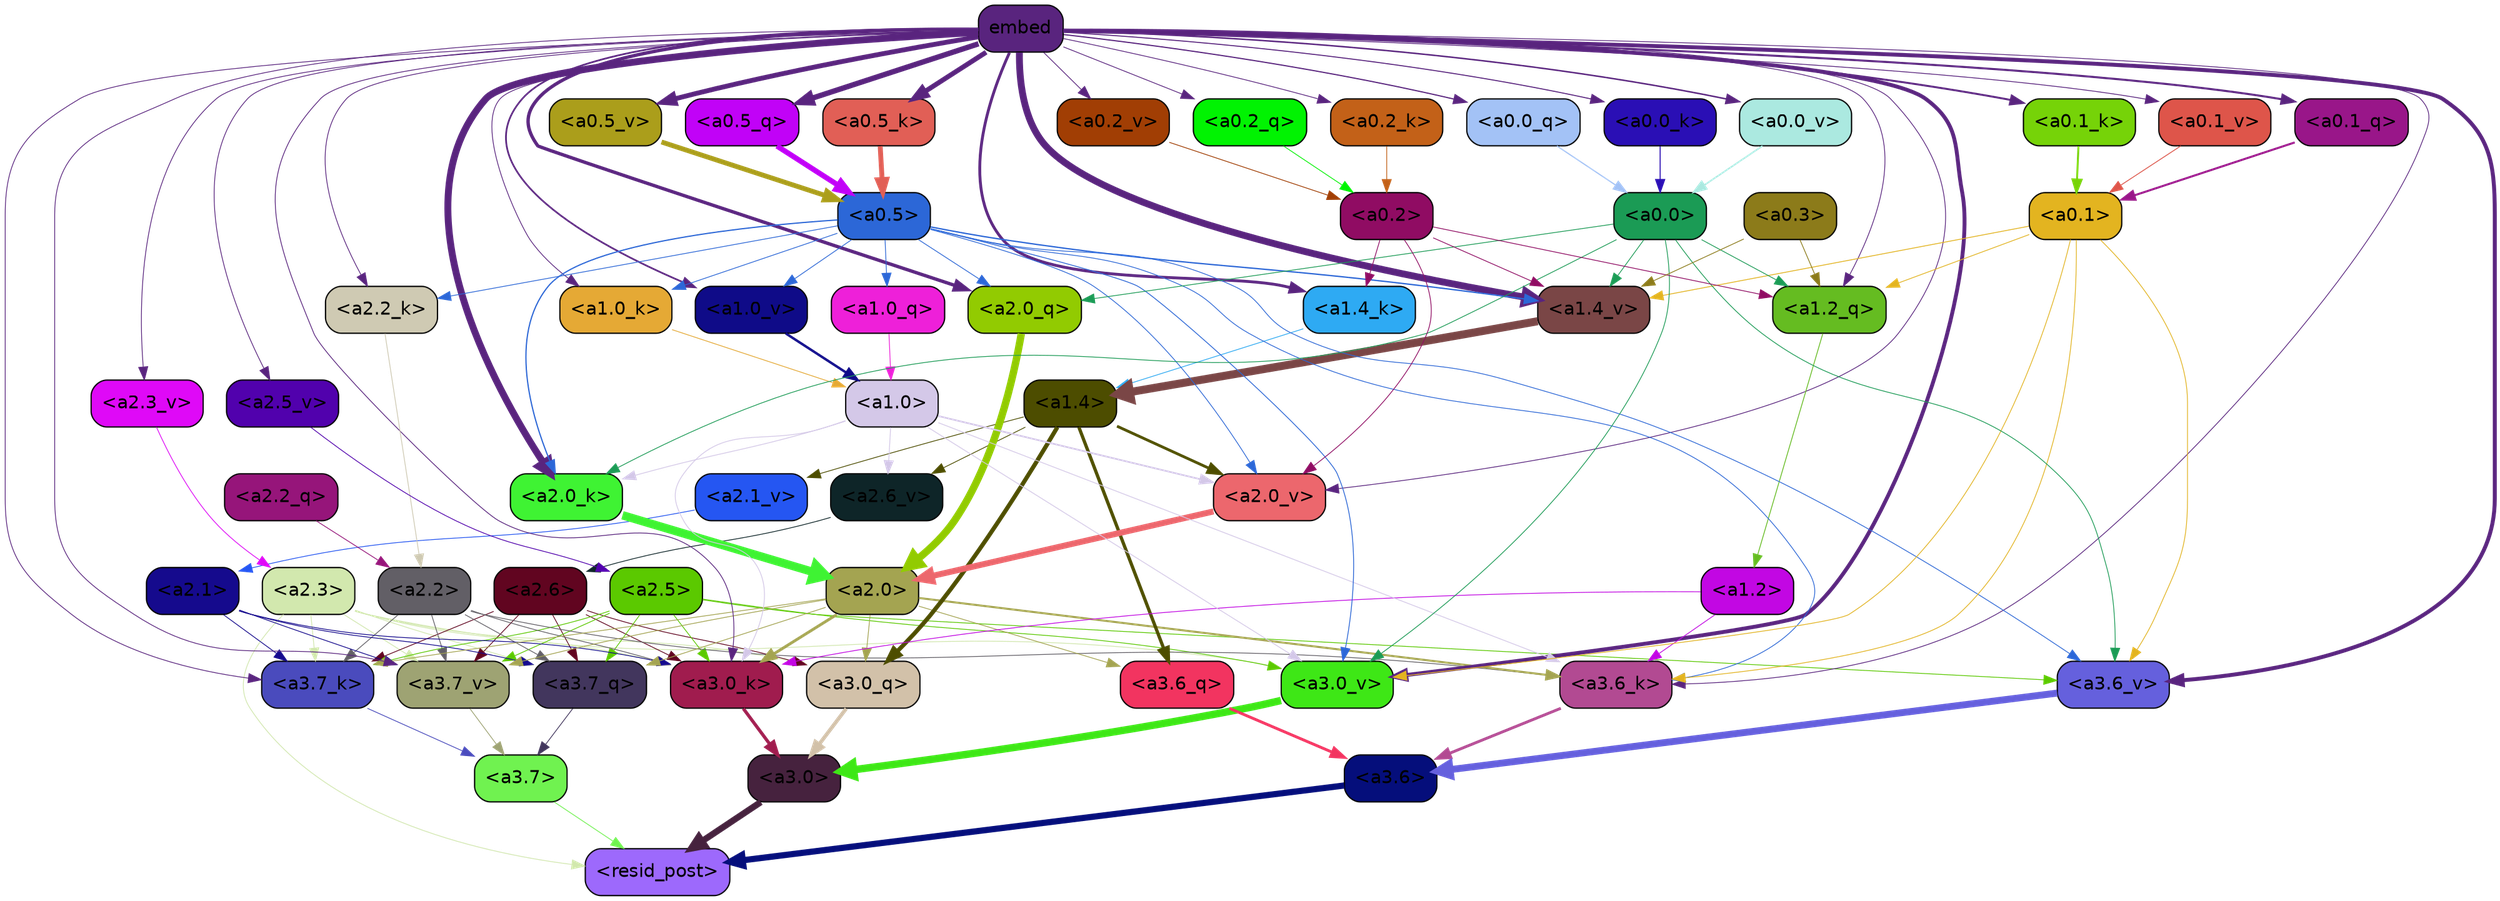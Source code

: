 strict digraph "" {
	graph [bgcolor=transparent,
		layout=dot,
		overlap=false,
		splines=true
	];
	"<a3.7>"	[color=black,
		fillcolor="#70f250",
		fontname=Helvetica,
		shape=box,
		style="filled, rounded"];
	"<resid_post>"	[color=black,
		fillcolor="#9d69fc",
		fontname=Helvetica,
		shape=box,
		style="filled, rounded"];
	"<a3.7>" -> "<resid_post>"	[color="#70f250",
		penwidth=0.6];
	"<a3.6>"	[color=black,
		fillcolor="#050e7b",
		fontname=Helvetica,
		shape=box,
		style="filled, rounded"];
	"<a3.6>" -> "<resid_post>"	[color="#050e7b",
		penwidth=4.753257989883423];
	"<a3.0>"	[color=black,
		fillcolor="#46223e",
		fontname=Helvetica,
		shape=box,
		style="filled, rounded"];
	"<a3.0>" -> "<resid_post>"	[color="#46223e",
		penwidth=4.90053927898407];
	"<a2.3>"	[color=black,
		fillcolor="#d2e8ae",
		fontname=Helvetica,
		shape=box,
		style="filled, rounded"];
	"<a2.3>" -> "<resid_post>"	[color="#d2e8ae",
		penwidth=0.6];
	"<a3.7_q>"	[color=black,
		fillcolor="#42365d",
		fontname=Helvetica,
		shape=box,
		style="filled, rounded"];
	"<a2.3>" -> "<a3.7_q>"	[color="#d2e8ae",
		penwidth=0.6];
	"<a3.0_q>"	[color=black,
		fillcolor="#d2c1a9",
		fontname=Helvetica,
		shape=box,
		style="filled, rounded"];
	"<a2.3>" -> "<a3.0_q>"	[color="#d2e8ae",
		penwidth=0.6];
	"<a3.7_k>"	[color=black,
		fillcolor="#4a4bbd",
		fontname=Helvetica,
		shape=box,
		style="filled, rounded"];
	"<a2.3>" -> "<a3.7_k>"	[color="#d2e8ae",
		penwidth=0.6];
	"<a3.0_k>"	[color=black,
		fillcolor="#a01c4e",
		fontname=Helvetica,
		shape=box,
		style="filled, rounded"];
	"<a2.3>" -> "<a3.0_k>"	[color="#d2e8ae",
		penwidth=0.6];
	"<a3.7_v>"	[color=black,
		fillcolor="#9ea373",
		fontname=Helvetica,
		shape=box,
		style="filled, rounded"];
	"<a2.3>" -> "<a3.7_v>"	[color="#d2e8ae",
		penwidth=0.6];
	"<a3.0_v>"	[color=black,
		fillcolor="#3ee716",
		fontname=Helvetica,
		shape=box,
		style="filled, rounded"];
	"<a2.3>" -> "<a3.0_v>"	[color="#d2e8ae",
		penwidth=0.6];
	"<a3.7_q>" -> "<a3.7>"	[color="#42365d",
		penwidth=0.6];
	"<a3.6_q>"	[color=black,
		fillcolor="#f23460",
		fontname=Helvetica,
		shape=box,
		style="filled, rounded"];
	"<a3.6_q>" -> "<a3.6>"	[color="#f23460",
		penwidth=2.160832464694977];
	"<a3.0_q>" -> "<a3.0>"	[color="#d2c1a9",
		penwidth=2.870753765106201];
	"<a3.7_k>" -> "<a3.7>"	[color="#4a4bbd",
		penwidth=0.6];
	"<a3.6_k>"	[color=black,
		fillcolor="#b24a92",
		fontname=Helvetica,
		shape=box,
		style="filled, rounded"];
	"<a3.6_k>" -> "<a3.6>"	[color="#b24a92",
		penwidth=2.13908451795578];
	"<a3.0_k>" -> "<a3.0>"	[color="#a01c4e",
		penwidth=2.520303964614868];
	"<a3.7_v>" -> "<a3.7>"	[color="#9ea373",
		penwidth=0.6];
	"<a3.6_v>"	[color=black,
		fillcolor="#6560dd",
		fontname=Helvetica,
		shape=box,
		style="filled, rounded"];
	"<a3.6_v>" -> "<a3.6>"	[color="#6560dd",
		penwidth=5.297133803367615];
	"<a3.0_v>" -> "<a3.0>"	[color="#3ee716",
		penwidth=5.680712580680847];
	"<a2.6>"	[color=black,
		fillcolor="#610520",
		fontname=Helvetica,
		shape=box,
		style="filled, rounded"];
	"<a2.6>" -> "<a3.7_q>"	[color="#610520",
		penwidth=0.6];
	"<a2.6>" -> "<a3.0_q>"	[color="#610520",
		penwidth=0.6];
	"<a2.6>" -> "<a3.7_k>"	[color="#610520",
		penwidth=0.6];
	"<a2.6>" -> "<a3.0_k>"	[color="#610520",
		penwidth=0.6];
	"<a2.6>" -> "<a3.7_v>"	[color="#610520",
		penwidth=0.6];
	"<a2.5>"	[color=black,
		fillcolor="#5bc900",
		fontname=Helvetica,
		shape=box,
		style="filled, rounded"];
	"<a2.5>" -> "<a3.7_q>"	[color="#5bc900",
		penwidth=0.6];
	"<a2.5>" -> "<a3.7_k>"	[color="#5bc900",
		penwidth=0.6];
	"<a2.5>" -> "<a3.0_k>"	[color="#5bc900",
		penwidth=0.6];
	"<a2.5>" -> "<a3.7_v>"	[color="#5bc900",
		penwidth=0.6];
	"<a2.5>" -> "<a3.6_v>"	[color="#5bc900",
		penwidth=0.6];
	"<a2.5>" -> "<a3.0_v>"	[color="#5bc900",
		penwidth=0.6];
	"<a2.2>"	[color=black,
		fillcolor="#625f66",
		fontname=Helvetica,
		shape=box,
		style="filled, rounded"];
	"<a2.2>" -> "<a3.7_q>"	[color="#625f66",
		penwidth=0.6];
	"<a2.2>" -> "<a3.7_k>"	[color="#625f66",
		penwidth=0.6];
	"<a2.2>" -> "<a3.6_k>"	[color="#625f66",
		penwidth=0.6];
	"<a2.2>" -> "<a3.0_k>"	[color="#625f66",
		penwidth=0.6];
	"<a2.2>" -> "<a3.7_v>"	[color="#625f66",
		penwidth=0.6];
	"<a2.1>"	[color=black,
		fillcolor="#150a8d",
		fontname=Helvetica,
		shape=box,
		style="filled, rounded"];
	"<a2.1>" -> "<a3.7_q>"	[color="#150a8d",
		penwidth=0.6];
	"<a2.1>" -> "<a3.7_k>"	[color="#150a8d",
		penwidth=0.6];
	"<a2.1>" -> "<a3.0_k>"	[color="#150a8d",
		penwidth=0.6];
	"<a2.1>" -> "<a3.7_v>"	[color="#150a8d",
		penwidth=0.6];
	"<a2.0>"	[color=black,
		fillcolor="#a4a451",
		fontname=Helvetica,
		shape=box,
		style="filled, rounded"];
	"<a2.0>" -> "<a3.7_q>"	[color="#a4a451",
		penwidth=0.6];
	"<a2.0>" -> "<a3.6_q>"	[color="#a4a451",
		penwidth=0.6];
	"<a2.0>" -> "<a3.0_q>"	[color="#a4a451",
		penwidth=0.6];
	"<a2.0>" -> "<a3.7_k>"	[color="#a4a451",
		penwidth=0.6];
	"<a2.0>" -> "<a3.6_k>"	[color="#a4a451",
		penwidth=1.5348684191703796];
	"<a2.0>" -> "<a3.0_k>"	[color="#a4a451",
		penwidth=2.172017753124237];
	"<a2.0>" -> "<a3.7_v>"	[color="#a4a451",
		penwidth=0.6];
	"<a1.4>"	[color=black,
		fillcolor="#4d4d00",
		fontname=Helvetica,
		shape=box,
		style="filled, rounded"];
	"<a1.4>" -> "<a3.6_q>"	[color="#4d4d00",
		penwidth=2.532623291015625];
	"<a1.4>" -> "<a3.0_q>"	[color="#4d4d00",
		penwidth=3.2595192790031433];
	"<a2.6_v>"	[color=black,
		fillcolor="#0e2528",
		fontname=Helvetica,
		shape=box,
		style="filled, rounded"];
	"<a1.4>" -> "<a2.6_v>"	[color="#4d4d00",
		penwidth=0.6];
	"<a2.1_v>"	[color=black,
		fillcolor="#2556f2",
		fontname=Helvetica,
		shape=box,
		style="filled, rounded"];
	"<a1.4>" -> "<a2.1_v>"	[color="#4d4d00",
		penwidth=0.6];
	"<a2.0_v>"	[color=black,
		fillcolor="#ec676d",
		fontname=Helvetica,
		shape=box,
		style="filled, rounded"];
	"<a1.4>" -> "<a2.0_v>"	[color="#4d4d00",
		penwidth=2.1199009865522385];
	embed	[color=black,
		fillcolor="#59247e",
		fontname=Helvetica,
		shape=box,
		style="filled, rounded"];
	embed -> "<a3.7_k>"	[color="#59247e",
		penwidth=0.6];
	embed -> "<a3.6_k>"	[color="#59247e",
		penwidth=0.6];
	embed -> "<a3.0_k>"	[color="#59247e",
		penwidth=0.6117386221885681];
	embed -> "<a3.7_v>"	[color="#59247e",
		penwidth=0.6];
	embed -> "<a3.6_v>"	[color="#59247e",
		penwidth=3.0186105966567993];
	embed -> "<a3.0_v>"	[color="#59247e",
		penwidth=2.969020187854767];
	"<a2.0_q>"	[color=black,
		fillcolor="#92cb01",
		fontname=Helvetica,
		shape=box,
		style="filled, rounded"];
	embed -> "<a2.0_q>"	[color="#59247e",
		penwidth=2.5791755318641663];
	"<a2.2_k>"	[color=black,
		fillcolor="#cfcab3",
		fontname=Helvetica,
		shape=box,
		style="filled, rounded"];
	embed -> "<a2.2_k>"	[color="#59247e",
		penwidth=0.6];
	"<a2.0_k>"	[color=black,
		fillcolor="#3ff333",
		fontname=Helvetica,
		shape=box,
		style="filled, rounded"];
	embed -> "<a2.0_k>"	[color="#59247e",
		penwidth=5.307481050491333];
	"<a2.5_v>"	[color=black,
		fillcolor="#5101ad",
		fontname=Helvetica,
		shape=box,
		style="filled, rounded"];
	embed -> "<a2.5_v>"	[color="#59247e",
		penwidth=0.6];
	"<a2.3_v>"	[color=black,
		fillcolor="#df09f7",
		fontname=Helvetica,
		shape=box,
		style="filled, rounded"];
	embed -> "<a2.3_v>"	[color="#59247e",
		penwidth=0.6];
	embed -> "<a2.0_v>"	[color="#59247e",
		penwidth=0.6];
	"<a1.2_q>"	[color=black,
		fillcolor="#65bc21",
		fontname=Helvetica,
		shape=box,
		style="filled, rounded"];
	embed -> "<a1.2_q>"	[color="#59247e",
		penwidth=0.6];
	"<a1.4_k>"	[color=black,
		fillcolor="#2eaaf3",
		fontname=Helvetica,
		shape=box,
		style="filled, rounded"];
	embed -> "<a1.4_k>"	[color="#59247e",
		penwidth=2.1839776039123535];
	"<a1.0_k>"	[color=black,
		fillcolor="#e5a935",
		fontname=Helvetica,
		shape=box,
		style="filled, rounded"];
	embed -> "<a1.0_k>"	[color="#59247e",
		penwidth=0.6];
	"<a1.4_v>"	[color=black,
		fillcolor="#7a4646",
		fontname=Helvetica,
		shape=box,
		style="filled, rounded"];
	embed -> "<a1.4_v>"	[color="#59247e",
		penwidth=5.2540810108184814];
	"<a1.0_v>"	[color=black,
		fillcolor="#0f0b88",
		fontname=Helvetica,
		shape=box,
		style="filled, rounded"];
	embed -> "<a1.0_v>"	[color="#59247e",
		penwidth=1.3048751950263977];
	"<a0.5_q>"	[color=black,
		fillcolor="#c102f7",
		fontname=Helvetica,
		shape=box,
		style="filled, rounded"];
	embed -> "<a0.5_q>"	[color="#59247e",
		penwidth=4.10348916053772];
	"<a0.2_q>"	[color=black,
		fillcolor="#01f302",
		fontname=Helvetica,
		shape=box,
		style="filled, rounded"];
	embed -> "<a0.2_q>"	[color="#59247e",
		penwidth=0.60056471824646];
	"<a0.1_q>"	[color=black,
		fillcolor="#991689",
		fontname=Helvetica,
		shape=box,
		style="filled, rounded"];
	embed -> "<a0.1_q>"	[color="#59247e",
		penwidth=1.5538783073425293];
	"<a0.0_q>"	[color=black,
		fillcolor="#a3c2f6",
		fontname=Helvetica,
		shape=box,
		style="filled, rounded"];
	embed -> "<a0.0_q>"	[color="#59247e",
		penwidth=0.8876559734344482];
	"<a0.5_k>"	[color=black,
		fillcolor="#e15f56",
		fontname=Helvetica,
		shape=box,
		style="filled, rounded"];
	embed -> "<a0.5_k>"	[color="#59247e",
		penwidth=3.7413554191589355];
	"<a0.2_k>"	[color=black,
		fillcolor="#c36118",
		fontname=Helvetica,
		shape=box,
		style="filled, rounded"];
	embed -> "<a0.2_k>"	[color="#59247e",
		penwidth=0.6];
	"<a0.1_k>"	[color=black,
		fillcolor="#76d308",
		fontname=Helvetica,
		shape=box,
		style="filled, rounded"];
	embed -> "<a0.1_k>"	[color="#59247e",
		penwidth=1.4689924716949463];
	"<a0.0_k>"	[color=black,
		fillcolor="#2a0fb5",
		fontname=Helvetica,
		shape=box,
		style="filled, rounded"];
	embed -> "<a0.0_k>"	[color="#59247e",
		penwidth=0.7751901149749756];
	"<a0.5_v>"	[color=black,
		fillcolor="#ab9e1b",
		fontname=Helvetica,
		shape=box,
		style="filled, rounded"];
	embed -> "<a0.5_v>"	[color="#59247e",
		penwidth=3.7020363211631775];
	"<a0.2_v>"	[color=black,
		fillcolor="#a13e04",
		fontname=Helvetica,
		shape=box,
		style="filled, rounded"];
	embed -> "<a0.2_v>"	[color="#59247e",
		penwidth=0.6];
	"<a0.1_v>"	[color=black,
		fillcolor="#de554a",
		fontname=Helvetica,
		shape=box,
		style="filled, rounded"];
	embed -> "<a0.1_v>"	[color="#59247e",
		penwidth=0.6266210079193115];
	"<a0.0_v>"	[color=black,
		fillcolor="#abe9e0",
		fontname=Helvetica,
		shape=box,
		style="filled, rounded"];
	embed -> "<a0.0_v>"	[color="#59247e",
		penwidth=1.1311111450195312];
	"<a1.2>"	[color=black,
		fillcolor="#c207e3",
		fontname=Helvetica,
		shape=box,
		style="filled, rounded"];
	"<a1.2>" -> "<a3.6_k>"	[color="#c207e3",
		penwidth=0.6];
	"<a1.2>" -> "<a3.0_k>"	[color="#c207e3",
		penwidth=0.6];
	"<a1.0>"	[color=black,
		fillcolor="#d4c8e8",
		fontname=Helvetica,
		shape=box,
		style="filled, rounded"];
	"<a1.0>" -> "<a3.6_k>"	[color="#d4c8e8",
		penwidth=0.6];
	"<a1.0>" -> "<a3.0_k>"	[color="#d4c8e8",
		penwidth=0.6];
	"<a1.0>" -> "<a3.0_v>"	[color="#d4c8e8",
		penwidth=0.6];
	"<a1.0>" -> "<a2.0_k>"	[color="#d4c8e8",
		penwidth=0.6];
	"<a1.0>" -> "<a2.6_v>"	[color="#d4c8e8",
		penwidth=0.6];
	"<a1.0>" -> "<a2.0_v>"	[color="#d4c8e8",
		penwidth=1.237271785736084];
	"<a0.5>"	[color=black,
		fillcolor="#2c67d7",
		fontname=Helvetica,
		shape=box,
		style="filled, rounded"];
	"<a0.5>" -> "<a3.6_k>"	[color="#2c67d7",
		penwidth=0.6];
	"<a0.5>" -> "<a3.6_v>"	[color="#2c67d7",
		penwidth=0.6];
	"<a0.5>" -> "<a3.0_v>"	[color="#2c67d7",
		penwidth=0.6409564018249512];
	"<a0.5>" -> "<a2.0_q>"	[color="#2c67d7",
		penwidth=0.6];
	"<a0.5>" -> "<a2.2_k>"	[color="#2c67d7",
		penwidth=0.6];
	"<a0.5>" -> "<a2.0_k>"	[color="#2c67d7",
		penwidth=0.9355769157409668];
	"<a0.5>" -> "<a2.0_v>"	[color="#2c67d7",
		penwidth=0.6];
	"<a1.0_q>"	[color=black,
		fillcolor="#ee20d9",
		fontname=Helvetica,
		shape=box,
		style="filled, rounded"];
	"<a0.5>" -> "<a1.0_q>"	[color="#2c67d7",
		penwidth=0.6];
	"<a0.5>" -> "<a1.0_k>"	[color="#2c67d7",
		penwidth=0.6];
	"<a0.5>" -> "<a1.4_v>"	[color="#2c67d7",
		penwidth=1.016412615776062];
	"<a0.5>" -> "<a1.0_v>"	[color="#2c67d7",
		penwidth=0.6];
	"<a0.1>"	[color=black,
		fillcolor="#e3b420",
		fontname=Helvetica,
		shape=box,
		style="filled, rounded"];
	"<a0.1>" -> "<a3.6_k>"	[color="#e3b420",
		penwidth=0.6];
	"<a0.1>" -> "<a3.6_v>"	[color="#e3b420",
		penwidth=0.6];
	"<a0.1>" -> "<a3.0_v>"	[color="#e3b420",
		penwidth=0.6];
	"<a0.1>" -> "<a1.2_q>"	[color="#e3b420",
		penwidth=0.6];
	"<a0.1>" -> "<a1.4_v>"	[color="#e3b420",
		penwidth=0.6440334320068359];
	"<a0.0>"	[color=black,
		fillcolor="#1b9b55",
		fontname=Helvetica,
		shape=box,
		style="filled, rounded"];
	"<a0.0>" -> "<a3.6_v>"	[color="#1b9b55",
		penwidth=0.6];
	"<a0.0>" -> "<a3.0_v>"	[color="#1b9b55",
		penwidth=0.6];
	"<a0.0>" -> "<a2.0_q>"	[color="#1b9b55",
		penwidth=0.6];
	"<a0.0>" -> "<a2.0_k>"	[color="#1b9b55",
		penwidth=0.6];
	"<a0.0>" -> "<a1.2_q>"	[color="#1b9b55",
		penwidth=0.6];
	"<a0.0>" -> "<a1.4_v>"	[color="#1b9b55",
		penwidth=0.6];
	"<a2.2_q>"	[color=black,
		fillcolor="#96157a",
		fontname=Helvetica,
		shape=box,
		style="filled, rounded"];
	"<a2.2_q>" -> "<a2.2>"	[color="#96157a",
		penwidth=0.6];
	"<a2.0_q>" -> "<a2.0>"	[color="#92cb01",
		penwidth=5.682948350906372];
	"<a2.2_k>" -> "<a2.2>"	[color="#cfcab3",
		penwidth=0.6];
	"<a2.0_k>" -> "<a2.0>"	[color="#3ff333",
		penwidth=6.450693130493164];
	"<a2.6_v>" -> "<a2.6>"	[color="#0e2528",
		penwidth=0.6];
	"<a2.5_v>" -> "<a2.5>"	[color="#5101ad",
		penwidth=0.6];
	"<a2.3_v>" -> "<a2.3>"	[color="#df09f7",
		penwidth=0.6];
	"<a2.1_v>" -> "<a2.1>"	[color="#2556f2",
		penwidth=0.6];
	"<a2.0_v>" -> "<a2.0>"	[color="#ec676d",
		penwidth=4.592647075653076];
	"<a0.2>"	[color=black,
		fillcolor="#900c63",
		fontname=Helvetica,
		shape=box,
		style="filled, rounded"];
	"<a0.2>" -> "<a2.0_v>"	[color="#900c63",
		penwidth=0.6];
	"<a0.2>" -> "<a1.2_q>"	[color="#900c63",
		penwidth=0.6];
	"<a0.2>" -> "<a1.4_k>"	[color="#900c63",
		penwidth=0.6];
	"<a0.2>" -> "<a1.4_v>"	[color="#900c63",
		penwidth=0.6];
	"<a1.2_q>" -> "<a1.2>"	[color="#65bc21",
		penwidth=0.6323684453964233];
	"<a1.0_q>" -> "<a1.0>"	[color="#ee20d9",
		penwidth=0.6];
	"<a1.4_k>" -> "<a1.4>"	[color="#2eaaf3",
		penwidth=0.6];
	"<a1.0_k>" -> "<a1.0>"	[color="#e5a935",
		penwidth=0.6];
	"<a1.4_v>" -> "<a1.4>"	[color="#7a4646",
		penwidth=6.149721145629883];
	"<a1.0_v>" -> "<a1.0>"	[color="#0f0b88",
		penwidth=1.874430701136589];
	"<a0.3>"	[color=black,
		fillcolor="#8c7b1a",
		fontname=Helvetica,
		shape=box,
		style="filled, rounded"];
	"<a0.3>" -> "<a1.2_q>"	[color="#8c7b1a",
		penwidth=0.6];
	"<a0.3>" -> "<a1.4_v>"	[color="#8c7b1a",
		penwidth=0.6];
	"<a0.5_q>" -> "<a0.5>"	[color="#c102f7",
		penwidth=4.096640631556511];
	"<a0.2_q>" -> "<a0.2>"	[color="#01f302",
		penwidth=0.6005611419677734];
	"<a0.1_q>" -> "<a0.1>"	[color="#991689",
		penwidth=1.5538761615753174];
	"<a0.0_q>" -> "<a0.0>"	[color="#a3c2f6",
		penwidth=0.8876461982727051];
	"<a0.5_k>" -> "<a0.5>"	[color="#e15f56",
		penwidth=3.7383413314819336];
	"<a0.2_k>" -> "<a0.2>"	[color="#c36118",
		penwidth=0.6];
	"<a0.1_k>" -> "<a0.1>"	[color="#76d308",
		penwidth=1.4667291641235352];
	"<a0.0_k>" -> "<a0.0>"	[color="#2a0fb5",
		penwidth=0.7793014049530029];
	"<a0.5_v>" -> "<a0.5>"	[color="#ab9e1b",
		penwidth=3.717004656791687];
	"<a0.2_v>" -> "<a0.2>"	[color="#a13e04",
		penwidth=0.6];
	"<a0.1_v>" -> "<a0.1>"	[color="#de554a",
		penwidth=0.6493067741394043];
	"<a0.0_v>" -> "<a0.0>"	[color="#abe9e0",
		penwidth=1.1432268619537354];
}
